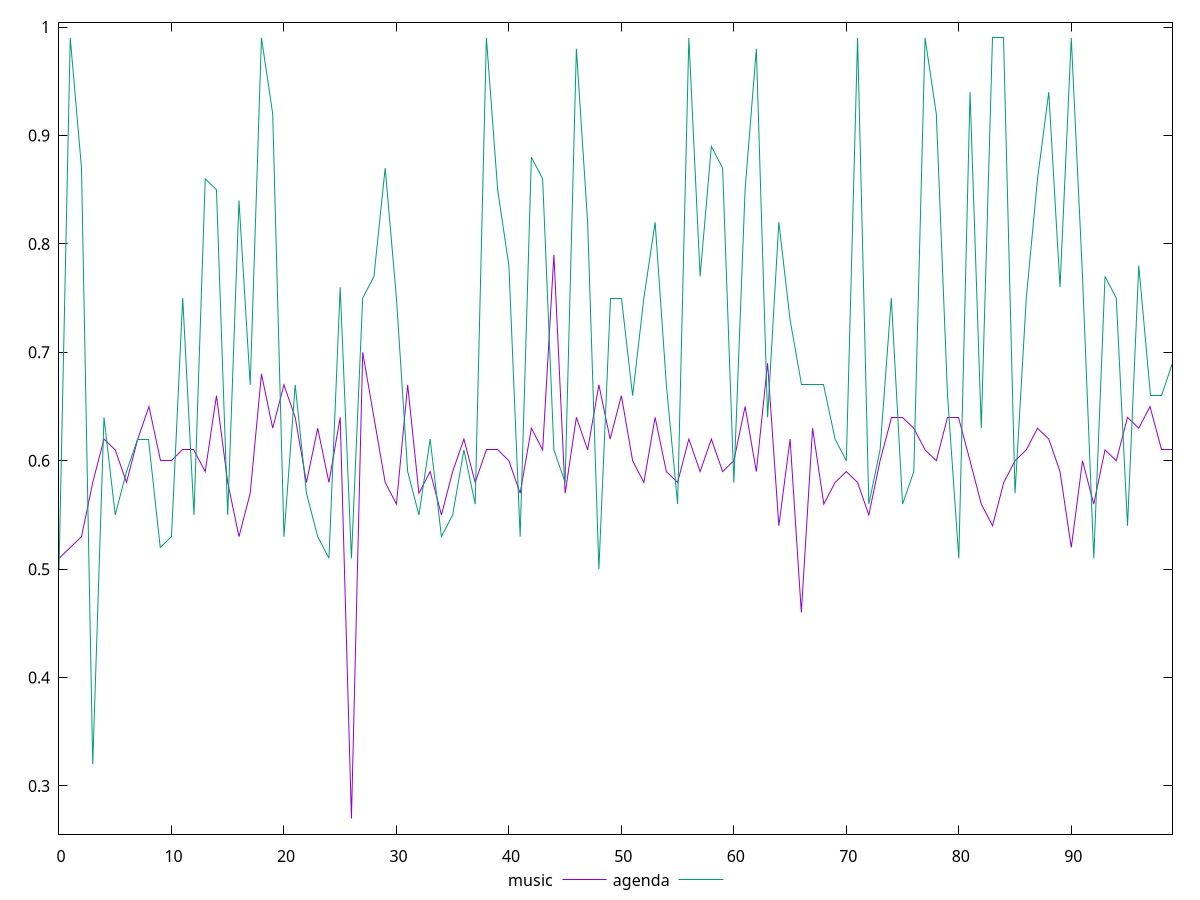 reset

$music <<EOF
0 0.51
1 0.52
2 0.53
3 0.58
4 0.62
5 0.61
6 0.58
7 0.62
8 0.65
9 0.6
10 0.6
11 0.61
12 0.61
13 0.59
14 0.66
15 0.58
16 0.53
17 0.57
18 0.68
19 0.63
20 0.67
21 0.64
22 0.58
23 0.63
24 0.58
25 0.64
26 0.27
27 0.7
28 0.64
29 0.58
30 0.56
31 0.67
32 0.57
33 0.59
34 0.55
35 0.59
36 0.62
37 0.58
38 0.61
39 0.61
40 0.6
41 0.57
42 0.63
43 0.61
44 0.79
45 0.57
46 0.64
47 0.61
48 0.67
49 0.62
50 0.66
51 0.6
52 0.58
53 0.64
54 0.59
55 0.58
56 0.62
57 0.59
58 0.62
59 0.59
60 0.6
61 0.65
62 0.59
63 0.69
64 0.54
65 0.62
66 0.46
67 0.63
68 0.56
69 0.58
70 0.59
71 0.58
72 0.55
73 0.6
74 0.64
75 0.64
76 0.63
77 0.61
78 0.6
79 0.64
80 0.64
81 0.6
82 0.56
83 0.54
84 0.58
85 0.6
86 0.61
87 0.63
88 0.62
89 0.59
90 0.52
91 0.6
92 0.56
93 0.61
94 0.6
95 0.64
96 0.63
97 0.65
98 0.61
99 0.61
EOF

$agenda <<EOF
0 0.5
1 0.99
2 0.87
3 0.32
4 0.64
5 0.55
6 0.59
7 0.62
8 0.62
9 0.52
10 0.53
11 0.75
12 0.55
13 0.86
14 0.85
15 0.55
16 0.84
17 0.67
18 0.99
19 0.92
20 0.53
21 0.67
22 0.57
23 0.53
24 0.51
25 0.76
26 0.51
27 0.75
28 0.77
29 0.87
30 0.75
31 0.59
32 0.55
33 0.62
34 0.53
35 0.55
36 0.61
37 0.56
38 0.99
39 0.85
40 0.78
41 0.53
42 0.88
43 0.86
44 0.61
45 0.58
46 0.98
47 0.82
48 0.5
49 0.75
50 0.75
51 0.66
52 0.75
53 0.82
54 0.67
55 0.56
56 0.99
57 0.77
58 0.89
59 0.87
60 0.58
61 0.85
62 0.98
63 0.64
64 0.82
65 0.73
66 0.67
67 0.67
68 0.67
69 0.62
70 0.6
71 0.99
72 0.56
73 0.61
74 0.75
75 0.56
76 0.59
77 0.99
78 0.92
79 0.66
80 0.51
81 0.94
82 0.63
83 0.99
84 0.99
85 0.57
86 0.75
87 0.86
88 0.94
89 0.76
90 0.99
91 0.77
92 0.51
93 0.77
94 0.75
95 0.54
96 0.78
97 0.66
98 0.66
99 0.69
EOF

set key outside below
set xrange [0:99]
set yrange [0.2556:1.0044]
set trange [0.2556:1.0044]
set terminal svg size 640, 520 enhanced background rgb 'white'
set output "reports/report_00028_2021-02-24T12-49-42.674Z/meta/score/comparison/line/0_vs_1.svg"

plot $music title "music" with line, \
     $agenda title "agenda" with line

reset
